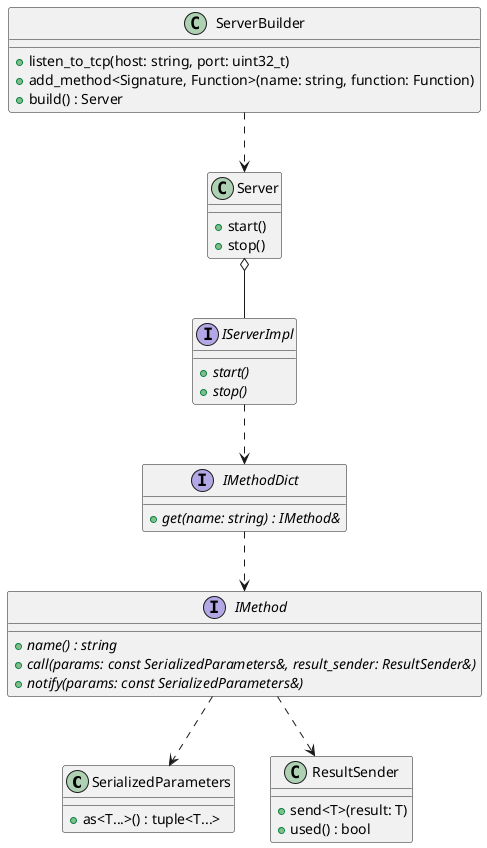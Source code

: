 @startuml server

class SerializedParameters {
    + as<T...>() : tuple<T...>
}

class ResultSender {
    + send<T>(result: T)
    + used() : bool
}

interface IMethod {
    {abstract} + name() : string
    {abstract} + call(params: const SerializedParameters&, result_sender: ResultSender&)
    {abstract} + notify(params: const SerializedParameters&)
}
IMethod ..> SerializedParameters
IMethod ..> ResultSender

interface IMethodDict {
    {abstract} + get(name: string) : IMethod&
}
IMethodDict ..> IMethod

interface IServerImpl {
    {abstract} + start()
    {abstract} + stop()
}
IServerImpl ..> IMethodDict

class Server {
    + start()
    + stop()
}
Server o-- IServerImpl

class ServerBuilder {
    + listen_to_tcp(host: string, port: uint32_t)
    + add_method<Signature, Function>(name: string, function: Function)
    + build() : Server
}
ServerBuilder ..> Server

@enduml
